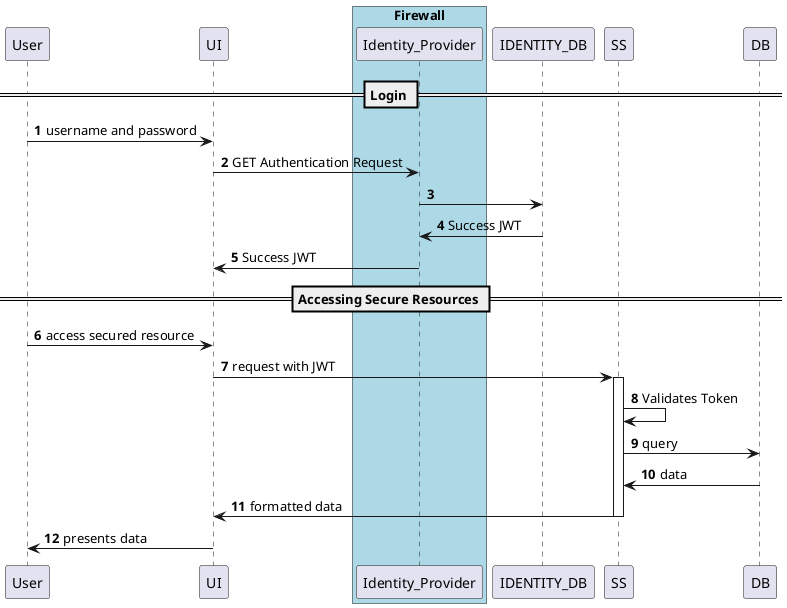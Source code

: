 @startuml
'https://plantuml.com/sequence-diagram
autonumber

== Login ==
User -> UI: username and password
box "Firewall" #LightBlue
participant Identity_Provider
end box
UI -> Identity_Provider: GET Authentication Request
Identity_Provider -> IDENTITY_DB
IDENTITY_DB ->  Identity_Provider: Success JWT
Identity_Provider -> UI: Success JWT

== Accessing Secure Resources ==
User -> UI: access secured resource
UI -> SS: request with JWT
activate SS
SS -> SS : Validates Token


SS -> DB: query
DB -> SS: data
SS -> UI: formatted data
deactivate SS
UI -> User: presents data



@enduml